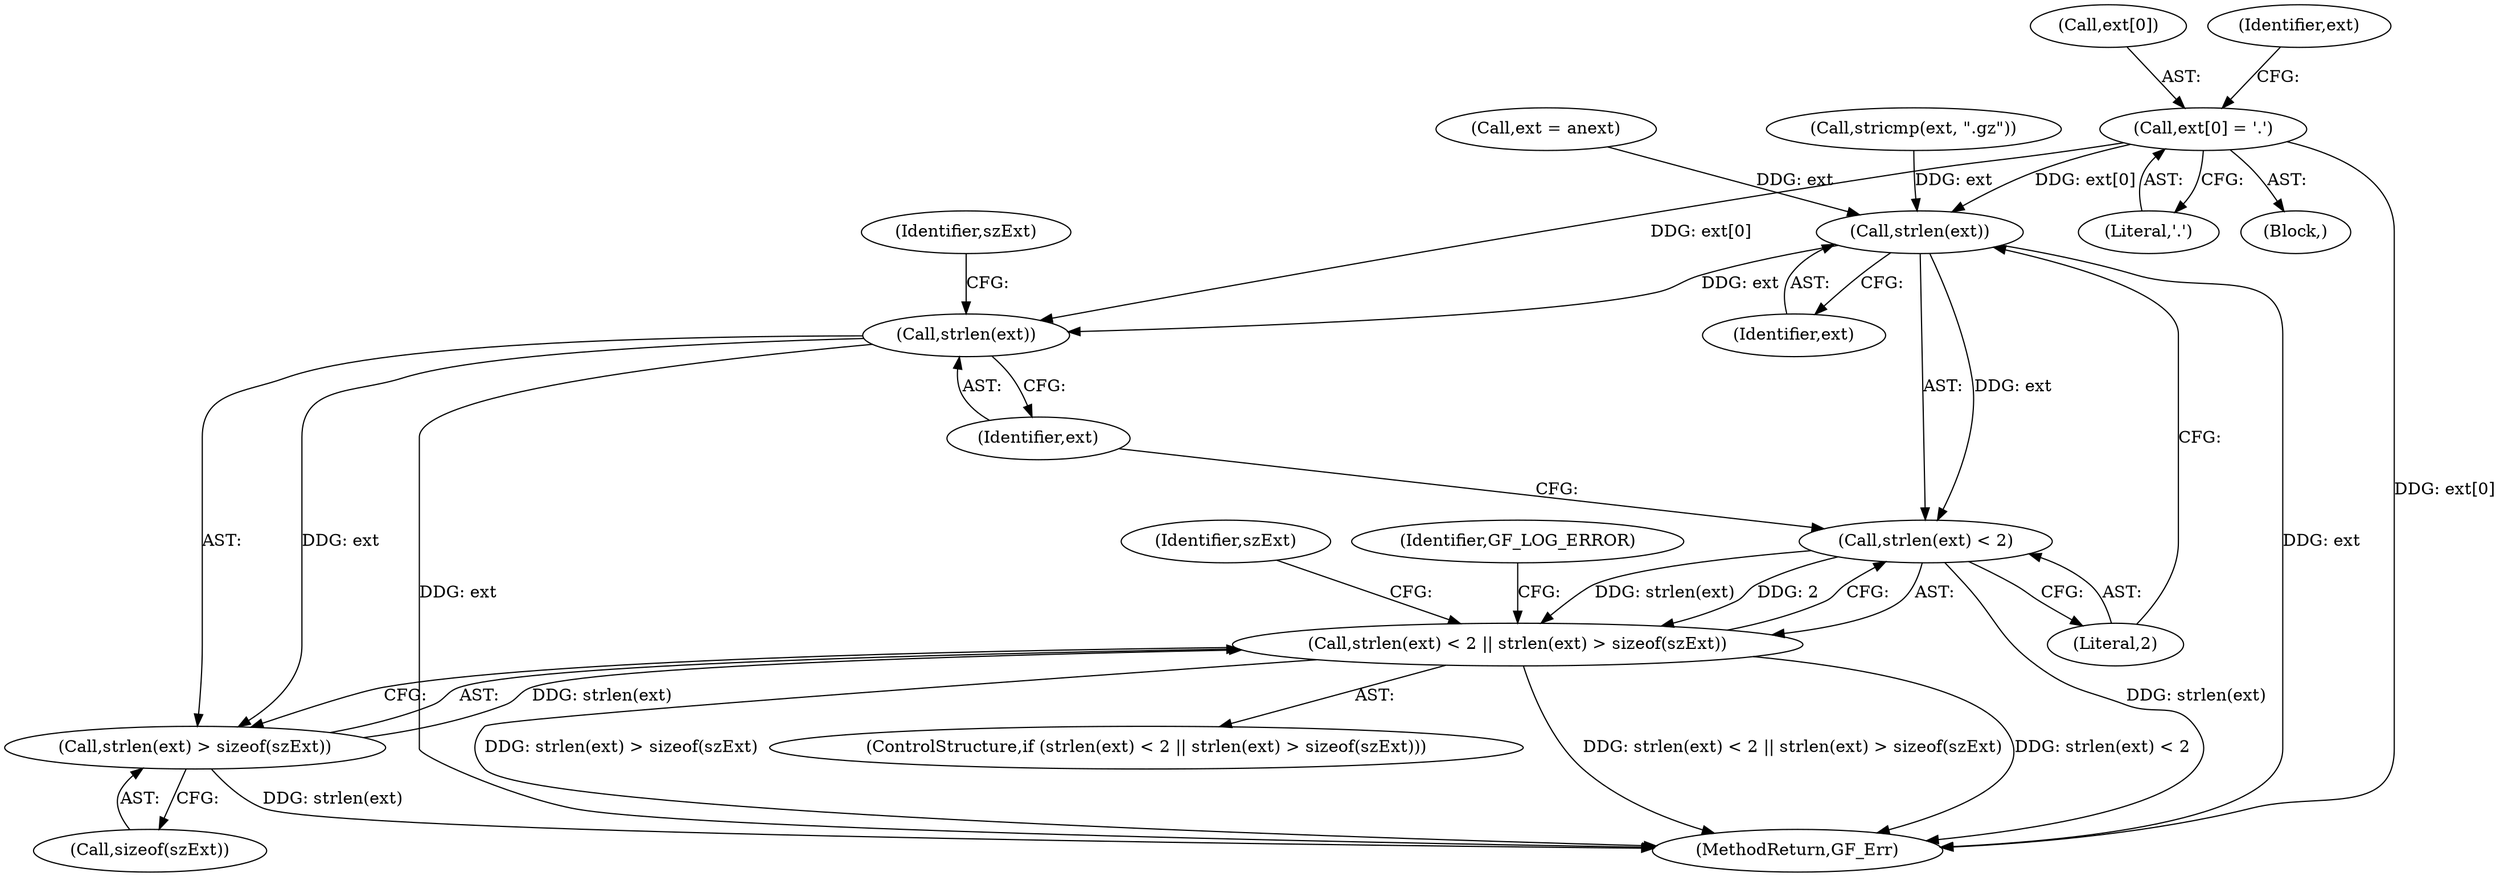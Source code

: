 digraph "0_gpac_35ab4475a7df9b2a4bcab235e379c0c3ec543658_4@array" {
"1000165" [label="(Call,ext[0] = '.')"];
"1000176" [label="(Call,strlen(ext))"];
"1000175" [label="(Call,strlen(ext) < 2)"];
"1000174" [label="(Call,strlen(ext) < 2 || strlen(ext) > sizeof(szExt))"];
"1000180" [label="(Call,strlen(ext))"];
"1000179" [label="(Call,strlen(ext) > sizeof(szExt))"];
"1000180" [label="(Call,strlen(ext))"];
"1000170" [label="(Call,ext = anext)"];
"1000174" [label="(Call,strlen(ext) < 2 || strlen(ext) > sizeof(szExt))"];
"1000183" [label="(Identifier,szExt)"];
"1000178" [label="(Literal,2)"];
"1000186" [label="(Identifier,GF_LOG_ERROR)"];
"1000446" [label="(MethodReturn,GF_Err)"];
"1000169" [label="(Literal,'.')"];
"1000181" [label="(Identifier,ext)"];
"1000196" [label="(Identifier,szExt)"];
"1000166" [label="(Call,ext[0])"];
"1000176" [label="(Call,strlen(ext))"];
"1000149" [label="(Block,)"];
"1000165" [label="(Call,ext[0] = '.')"];
"1000171" [label="(Identifier,ext)"];
"1000173" [label="(ControlStructure,if (strlen(ext) < 2 || strlen(ext) > sizeof(szExt)))"];
"1000182" [label="(Call,sizeof(szExt))"];
"1000179" [label="(Call,strlen(ext) > sizeof(szExt))"];
"1000177" [label="(Identifier,ext)"];
"1000175" [label="(Call,strlen(ext) < 2)"];
"1000146" [label="(Call,stricmp(ext, \".gz\"))"];
"1000165" -> "1000149"  [label="AST: "];
"1000165" -> "1000169"  [label="CFG: "];
"1000166" -> "1000165"  [label="AST: "];
"1000169" -> "1000165"  [label="AST: "];
"1000171" -> "1000165"  [label="CFG: "];
"1000165" -> "1000446"  [label="DDG: ext[0]"];
"1000165" -> "1000176"  [label="DDG: ext[0]"];
"1000165" -> "1000180"  [label="DDG: ext[0]"];
"1000176" -> "1000175"  [label="AST: "];
"1000176" -> "1000177"  [label="CFG: "];
"1000177" -> "1000176"  [label="AST: "];
"1000178" -> "1000176"  [label="CFG: "];
"1000176" -> "1000446"  [label="DDG: ext"];
"1000176" -> "1000175"  [label="DDG: ext"];
"1000170" -> "1000176"  [label="DDG: ext"];
"1000146" -> "1000176"  [label="DDG: ext"];
"1000176" -> "1000180"  [label="DDG: ext"];
"1000175" -> "1000174"  [label="AST: "];
"1000175" -> "1000178"  [label="CFG: "];
"1000178" -> "1000175"  [label="AST: "];
"1000181" -> "1000175"  [label="CFG: "];
"1000174" -> "1000175"  [label="CFG: "];
"1000175" -> "1000446"  [label="DDG: strlen(ext)"];
"1000175" -> "1000174"  [label="DDG: strlen(ext)"];
"1000175" -> "1000174"  [label="DDG: 2"];
"1000174" -> "1000173"  [label="AST: "];
"1000174" -> "1000179"  [label="CFG: "];
"1000179" -> "1000174"  [label="AST: "];
"1000186" -> "1000174"  [label="CFG: "];
"1000196" -> "1000174"  [label="CFG: "];
"1000174" -> "1000446"  [label="DDG: strlen(ext) > sizeof(szExt)"];
"1000174" -> "1000446"  [label="DDG: strlen(ext) < 2 || strlen(ext) > sizeof(szExt)"];
"1000174" -> "1000446"  [label="DDG: strlen(ext) < 2"];
"1000179" -> "1000174"  [label="DDG: strlen(ext)"];
"1000180" -> "1000179"  [label="AST: "];
"1000180" -> "1000181"  [label="CFG: "];
"1000181" -> "1000180"  [label="AST: "];
"1000183" -> "1000180"  [label="CFG: "];
"1000180" -> "1000446"  [label="DDG: ext"];
"1000180" -> "1000179"  [label="DDG: ext"];
"1000179" -> "1000182"  [label="CFG: "];
"1000182" -> "1000179"  [label="AST: "];
"1000179" -> "1000446"  [label="DDG: strlen(ext)"];
}
